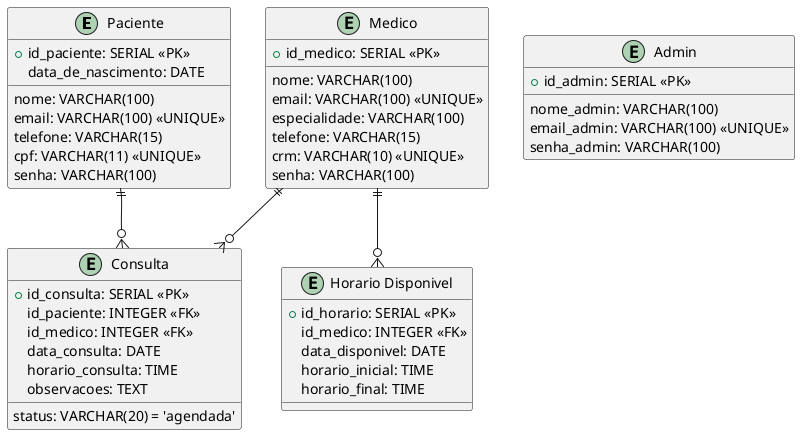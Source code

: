 @startuml
entity "Paciente" as paciente {
  +id_paciente: SERIAL <<PK>>
  nome: VARCHAR(100)
  email: VARCHAR(100) <<UNIQUE>>
  telefone: VARCHAR(15)
  data_de_nascimento: DATE
  cpf: VARCHAR(11) <<UNIQUE>>
  senha: VARCHAR(100)
}

entity "Medico" as medico {
  +id_medico: SERIAL <<PK>>
  nome: VARCHAR(100)
  email: VARCHAR(100) <<UNIQUE>>
  especialidade: VARCHAR(100)
  telefone: VARCHAR(15)
  crm: VARCHAR(10) <<UNIQUE>>
  senha: VARCHAR(100)
}

entity "Consulta" as consulta {
  +id_consulta: SERIAL <<PK>>
  id_paciente: INTEGER <<FK>>
  id_medico: INTEGER <<FK>>
  data_consulta: DATE
  horario_consulta: TIME
  status: VARCHAR(20) = 'agendada'
  observacoes: TEXT
}

entity "Horario Disponivel" as horario_disponivel {
  +id_horario: SERIAL <<PK>>
  id_medico: INTEGER <<FK>>
  data_disponivel: DATE
  horario_inicial: TIME
  horario_final: TIME
}

entity "Admin" as admin {
  +id_admin: SERIAL <<PK>>
  nome_admin: VARCHAR(100)
  email_admin: VARCHAR(100) <<UNIQUE>>
  senha_admin: VARCHAR(100)
}

paciente ||--o{ consulta
medico ||--o{ consulta
medico ||--o{ horario_disponivel
@enduml
